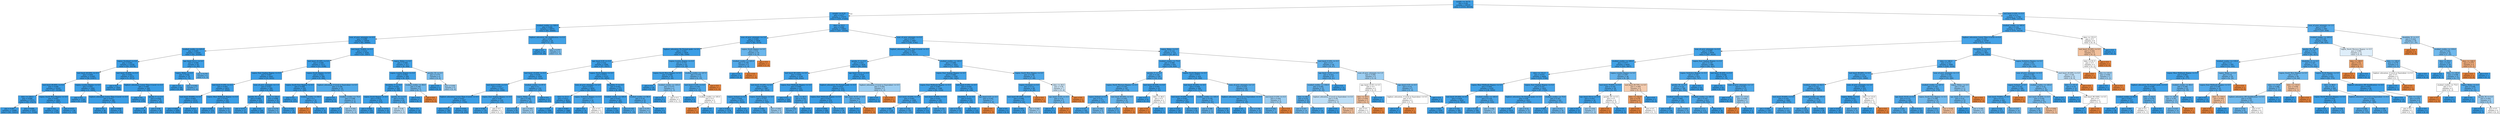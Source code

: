 digraph Tree {
node [shape=box, style="filled", color="black"] ;
0 [label="weight <= 18.75\ngini = 0.04\nsamples = 49335\nvalue = [1016, 48319]", fillcolor="#399de5fa"] ;
1 [label="weight <= 6.25\ngini = 0.017\nsamples = 37575\nvalue = [330, 37245]", fillcolor="#399de5fd"] ;
0 -> 1 [labeldistance=2.5, labelangle=45, headlabel="True"] ;
2 [label="studied_credits <= 320.0\ngini = 0.006\nsamples = 26972\nvalue = [83, 26889]", fillcolor="#399de5fe"] ;
1 -> 2 ;
3 [label="num_of_prev_attempts <= 0.5\ngini = 0.006\nsamples = 26948\nvalue = [82, 26866]", fillcolor="#399de5fe"] ;
2 -> 3 ;
4 [label="studied_credits <= 225.0\ngini = 0.005\nsamples = 23420\nvalue = [61, 23359]", fillcolor="#399de5fe"] ;
3 -> 4 ;
5 [label="region_Scotland <= 0.5\ngini = 0.005\nsamples = 23338\nvalue = [59, 23279]", fillcolor="#399de5fe"] ;
4 -> 5 ;
6 [label="imd_band_40-50% <= 0.5\ngini = 0.005\nsamples = 21065\nvalue = [58, 21007]", fillcolor="#399de5fe"] ;
5 -> 6 ;
7 [label="imd_band_80-90% <= 0.5\ngini = 0.006\nsamples = 19165\nvalue = [57, 19108]", fillcolor="#399de5fe"] ;
6 -> 7 ;
8 [label="date <= 238.5\ngini = 0.006\nsamples = 17273\nvalue = [56, 17217]", fillcolor="#399de5fe"] ;
7 -> 8 ;
9 [label="gini = 0.007\nsamples = 12066\nvalue = [45, 12021]", fillcolor="#399de5fe"] ;
8 -> 9 ;
10 [label="gini = 0.004\nsamples = 5207\nvalue = [11, 5196]", fillcolor="#399de5fe"] ;
8 -> 10 ;
11 [label="region_South West Region <= 0.5\ngini = 0.001\nsamples = 1892\nvalue = [1, 1891]", fillcolor="#399de5ff"] ;
7 -> 11 ;
12 [label="gini = 0.0\nsamples = 1756\nvalue = [0, 1756]", fillcolor="#399de5ff"] ;
11 -> 12 ;
13 [label="gini = 0.015\nsamples = 136\nvalue = [1, 135]", fillcolor="#399de5fd"] ;
11 -> 13 ;
14 [label="region_London Region <= 0.5\ngini = 0.001\nsamples = 1900\nvalue = [1, 1899]", fillcolor="#399de5ff"] ;
6 -> 14 ;
15 [label="gini = 0.0\nsamples = 1720\nvalue = [0, 1720]", fillcolor="#399de5ff"] ;
14 -> 15 ;
16 [label="highest_education_Lower Than A Level <= 0.5\ngini = 0.011\nsamples = 180\nvalue = [1, 179]", fillcolor="#399de5fe"] ;
14 -> 16 ;
17 [label="gini = 0.0\nsamples = 99\nvalue = [0, 99]", fillcolor="#399de5ff"] ;
16 -> 17 ;
18 [label="gini = 0.024\nsamples = 81\nvalue = [1, 80]", fillcolor="#399de5fc"] ;
16 -> 18 ;
19 [label="imd_band_30-40% <= 0.5\ngini = 0.001\nsamples = 2273\nvalue = [1, 2272]", fillcolor="#399de5ff"] ;
5 -> 19 ;
20 [label="gini = 0.0\nsamples = 1924\nvalue = [0, 1924]", fillcolor="#399de5ff"] ;
19 -> 20 ;
21 [label="highest_education_Lower Than A Level <= 0.5\ngini = 0.006\nsamples = 349\nvalue = [1, 348]", fillcolor="#399de5fe"] ;
19 -> 21 ;
22 [label="gini = 0.0\nsamples = 279\nvalue = [0, 279]", fillcolor="#399de5ff"] ;
21 -> 22 ;
23 [label="gender_F <= 0.5\ngini = 0.028\nsamples = 70\nvalue = [1, 69]", fillcolor="#399de5fb"] ;
21 -> 23 ;
24 [label="gini = 0.0\nsamples = 46\nvalue = [0, 46]", fillcolor="#399de5ff"] ;
23 -> 24 ;
25 [label="gini = 0.08\nsamples = 24\nvalue = [1, 23]", fillcolor="#399de5f4"] ;
23 -> 25 ;
26 [label="age_band_55<= <= 0.5\ngini = 0.048\nsamples = 82\nvalue = [2, 80]", fillcolor="#399de5f9"] ;
4 -> 26 ;
27 [label="region_Wales <= 0.5\ngini = 0.026\nsamples = 76\nvalue = [1, 75]", fillcolor="#399de5fc"] ;
26 -> 27 ;
28 [label="gini = 0.0\nsamples = 69\nvalue = [0, 69]", fillcolor="#399de5ff"] ;
27 -> 28 ;
29 [label="gini = 0.245\nsamples = 7\nvalue = [1, 6]", fillcolor="#399de5d4"] ;
27 -> 29 ;
30 [label="gini = 0.278\nsamples = 6\nvalue = [1, 5]", fillcolor="#399de5cc"] ;
26 -> 30 ;
31 [label="imd_band_70-80% <= 0.5\ngini = 0.012\nsamples = 3528\nvalue = [21, 3507]", fillcolor="#399de5fd"] ;
3 -> 31 ;
32 [label="imd_band_20-30% <= 0.5\ngini = 0.008\nsamples = 3211\nvalue = [13, 3198]", fillcolor="#399de5fe"] ;
31 -> 32 ;
33 [label="region_East Anglian Region <= 0.5\ngini = 0.007\nsamples = 2942\nvalue = [10, 2932]", fillcolor="#399de5fe"] ;
32 -> 33 ;
34 [label="imd_band_0-10% <= 0.5\ngini = 0.005\nsamples = 2653\nvalue = [7, 2646]", fillcolor="#399de5fe"] ;
33 -> 34 ;
35 [label="imd_band_50-60% <= 0.5\ngini = 0.003\nsamples = 2314\nvalue = [4, 2310]", fillcolor="#399de5ff"] ;
34 -> 35 ;
36 [label="gini = 0.002\nsamples = 2004\nvalue = [2, 2002]", fillcolor="#399de5ff"] ;
35 -> 36 ;
37 [label="gini = 0.013\nsamples = 310\nvalue = [2, 308]", fillcolor="#399de5fd"] ;
35 -> 37 ;
38 [label="region_West Midlands Region <= 0.5\ngini = 0.018\nsamples = 339\nvalue = [3, 336]", fillcolor="#399de5fd"] ;
34 -> 38 ;
39 [label="gini = 0.006\nsamples = 318\nvalue = [1, 317]", fillcolor="#399de5fe"] ;
38 -> 39 ;
40 [label="gini = 0.172\nsamples = 21\nvalue = [2, 19]", fillcolor="#399de5e4"] ;
38 -> 40 ;
41 [label="num_of_prev_attempts <= 1.5\ngini = 0.021\nsamples = 289\nvalue = [3, 286]", fillcolor="#399de5fc"] ;
33 -> 41 ;
42 [label="gender_M <= 0.5\ngini = 0.009\nsamples = 233\nvalue = [1, 232]", fillcolor="#399de5fe"] ;
41 -> 42 ;
43 [label="gini = 0.071\nsamples = 27\nvalue = [1, 26]", fillcolor="#399de5f5"] ;
42 -> 43 ;
44 [label="gini = 0.0\nsamples = 206\nvalue = [0, 206]", fillcolor="#399de5ff"] ;
42 -> 44 ;
45 [label="date <= 224.5\ngini = 0.069\nsamples = 56\nvalue = [2, 54]", fillcolor="#399de5f6"] ;
41 -> 45 ;
46 [label="gini = 0.278\nsamples = 6\nvalue = [1, 5]", fillcolor="#399de5cc"] ;
45 -> 46 ;
47 [label="gini = 0.039\nsamples = 50\nvalue = [1, 49]", fillcolor="#399de5fa"] ;
45 -> 47 ;
48 [label="region_South Region <= 0.5\ngini = 0.022\nsamples = 269\nvalue = [3, 266]", fillcolor="#399de5fc"] ;
32 -> 48 ;
49 [label="region_South East Region <= 0.5\ngini = 0.008\nsamples = 250\nvalue = [1, 249]", fillcolor="#399de5fe"] ;
48 -> 49 ;
50 [label="gini = 0.0\nsamples = 231\nvalue = [0, 231]", fillcolor="#399de5ff"] ;
49 -> 50 ;
51 [label="studied_credits <= 90.0\ngini = 0.1\nsamples = 19\nvalue = [1, 18]", fillcolor="#399de5f1"] ;
49 -> 51 ;
52 [label="gini = 0.0\nsamples = 1\nvalue = [1, 0]", fillcolor="#e58139ff"] ;
51 -> 52 ;
53 [label="gini = 0.0\nsamples = 18\nvalue = [0, 18]", fillcolor="#399de5ff"] ;
51 -> 53 ;
54 [label="highest_education_A Level or Equivalent <= 0.5\ngini = 0.188\nsamples = 19\nvalue = [2, 17]", fillcolor="#399de5e1"] ;
48 -> 54 ;
55 [label="gini = 0.0\nsamples = 8\nvalue = [0, 8]", fillcolor="#399de5ff"] ;
54 -> 55 ;
56 [label="studied_credits <= 75.0\ngini = 0.298\nsamples = 11\nvalue = [2, 9]", fillcolor="#399de5c6"] ;
54 -> 56 ;
57 [label="gini = 0.0\nsamples = 5\nvalue = [0, 5]", fillcolor="#399de5ff"] ;
56 -> 57 ;
58 [label="gini = 0.444\nsamples = 6\nvalue = [2, 4]", fillcolor="#399de57f"] ;
56 -> 58 ;
59 [label="region_Wales <= 0.5\ngini = 0.049\nsamples = 317\nvalue = [8, 309]", fillcolor="#399de5f8"] ;
31 -> 59 ;
60 [label="region_London Region <= 0.5\ngini = 0.038\nsamples = 309\nvalue = [6, 303]", fillcolor="#399de5fa"] ;
59 -> 60 ;
61 [label="disability_Y <= 0.5\ngini = 0.026\nsamples = 300\nvalue = [4, 296]", fillcolor="#399de5fc"] ;
60 -> 61 ;
62 [label="region_South Region <= 0.5\ngini = 0.014\nsamples = 276\nvalue = [2, 274]", fillcolor="#399de5fd"] ;
61 -> 62 ;
63 [label="gini = 0.008\nsamples = 250\nvalue = [1, 249]", fillcolor="#399de5fe"] ;
62 -> 63 ;
64 [label="gini = 0.074\nsamples = 26\nvalue = [1, 25]", fillcolor="#399de5f5"] ;
62 -> 64 ;
65 [label="gender_M <= 0.5\ngini = 0.153\nsamples = 24\nvalue = [2, 22]", fillcolor="#399de5e8"] ;
61 -> 65 ;
66 [label="gini = 0.48\nsamples = 5\nvalue = [2, 3]", fillcolor="#399de555"] ;
65 -> 66 ;
67 [label="gini = 0.0\nsamples = 19\nvalue = [0, 19]", fillcolor="#399de5ff"] ;
65 -> 67 ;
68 [label="studied_credits <= 90.0\ngini = 0.346\nsamples = 9\nvalue = [2, 7]", fillcolor="#399de5b6"] ;
60 -> 68 ;
69 [label="gini = 0.0\nsamples = 7\nvalue = [0, 7]", fillcolor="#399de5ff"] ;
68 -> 69 ;
70 [label="gini = 0.0\nsamples = 2\nvalue = [2, 0]", fillcolor="#e58139ff"] ;
68 -> 70 ;
71 [label="gender_M <= 0.5\ngini = 0.375\nsamples = 8\nvalue = [2, 6]", fillcolor="#399de5aa"] ;
59 -> 71 ;
72 [label="gini = 0.0\nsamples = 2\nvalue = [0, 2]", fillcolor="#399de5ff"] ;
71 -> 72 ;
73 [label="gini = 0.444\nsamples = 6\nvalue = [2, 4]", fillcolor="#399de57f"] ;
71 -> 73 ;
74 [label="highest_education_HE Qualification <= 0.5\ngini = 0.08\nsamples = 24\nvalue = [1, 23]", fillcolor="#399de5f4"] ;
2 -> 74 ;
75 [label="gini = 0.0\nsamples = 20\nvalue = [0, 20]", fillcolor="#399de5ff"] ;
74 -> 75 ;
76 [label="gini = 0.375\nsamples = 4\nvalue = [1, 3]", fillcolor="#399de5aa"] ;
74 -> 76 ;
77 [label="date <= 35.5\ngini = 0.046\nsamples = 10603\nvalue = [247, 10356]", fillcolor="#399de5f9"] ;
1 -> 77 ;
78 [label="num_of_prev_attempts <= 3.5\ngini = 0.022\nsamples = 5636\nvalue = [62, 5574]", fillcolor="#399de5fc"] ;
77 -> 78 ;
79 [label="highest_education_No Formal quals <= 0.5\ngini = 0.021\nsamples = 5626\nvalue = [60, 5566]", fillcolor="#399de5fc"] ;
78 -> 79 ;
80 [label="age_band_0-35 <= 0.5\ngini = 0.02\nsamples = 5584\nvalue = [57, 5527]", fillcolor="#399de5fc"] ;
79 -> 80 ;
81 [label="imd_band_10-20% <= 0.5\ngini = 0.034\nsamples = 1459\nvalue = [25, 1434]", fillcolor="#399de5fb"] ;
80 -> 81 ;
82 [label="imd_band_0-10% <= 0.5\ngini = 0.027\nsamples = 1327\nvalue = [18, 1309]", fillcolor="#399de5fb"] ;
81 -> 82 ;
83 [label="highest_education_Lower Than A Level <= 0.5\ngini = 0.021\nsamples = 1207\nvalue = [13, 1194]", fillcolor="#399de5fc"] ;
82 -> 83 ;
84 [label="gini = 0.013\nsamples = 760\nvalue = [5, 755]", fillcolor="#399de5fd"] ;
83 -> 84 ;
85 [label="gini = 0.035\nsamples = 447\nvalue = [8, 439]", fillcolor="#399de5fa"] ;
83 -> 85 ;
86 [label="region_East Anglian Region <= 0.5\ngini = 0.08\nsamples = 120\nvalue = [5, 115]", fillcolor="#399de5f4"] ;
82 -> 86 ;
87 [label="gini = 0.065\nsamples = 118\nvalue = [4, 114]", fillcolor="#399de5f6"] ;
86 -> 87 ;
88 [label="gini = 0.5\nsamples = 2\nvalue = [1, 1]", fillcolor="#e5813900"] ;
86 -> 88 ;
89 [label="studied_credits <= 67.5\ngini = 0.1\nsamples = 132\nvalue = [7, 125]", fillcolor="#399de5f1"] ;
81 -> 89 ;
90 [label="region_Wales <= 0.5\ngini = 0.169\nsamples = 75\nvalue = [7, 68]", fillcolor="#399de5e5"] ;
89 -> 90 ;
91 [label="gini = 0.134\nsamples = 69\nvalue = [5, 64]", fillcolor="#399de5eb"] ;
90 -> 91 ;
92 [label="gini = 0.444\nsamples = 6\nvalue = [2, 4]", fillcolor="#399de57f"] ;
90 -> 92 ;
93 [label="gini = 0.0\nsamples = 57\nvalue = [0, 57]", fillcolor="#399de5ff"] ;
89 -> 93 ;
94 [label="region_North Region <= 0.5\ngini = 0.015\nsamples = 4125\nvalue = [32, 4093]", fillcolor="#399de5fd"] ;
80 -> 94 ;
95 [label="num_of_prev_attempts <= 2.5\ngini = 0.013\nsamples = 3850\nvalue = [26, 3824]", fillcolor="#399de5fd"] ;
94 -> 95 ;
96 [label="date <= 21.5\ngini = 0.013\nsamples = 3834\nvalue = [25, 3809]", fillcolor="#399de5fd"] ;
95 -> 96 ;
97 [label="gini = 0.018\nsamples = 1948\nvalue = [18, 1930]", fillcolor="#399de5fd"] ;
96 -> 97 ;
98 [label="gini = 0.007\nsamples = 1886\nvalue = [7, 1879]", fillcolor="#399de5fe"] ;
96 -> 98 ;
99 [label="region_Yorkshire Region <= 0.5\ngini = 0.117\nsamples = 16\nvalue = [1, 15]", fillcolor="#399de5ee"] ;
95 -> 99 ;
100 [label="gini = 0.0\nsamples = 14\nvalue = [0, 14]", fillcolor="#399de5ff"] ;
99 -> 100 ;
101 [label="gini = 0.5\nsamples = 2\nvalue = [1, 1]", fillcolor="#e5813900"] ;
99 -> 101 ;
102 [label="disability_Y <= 0.5\ngini = 0.043\nsamples = 275\nvalue = [6, 269]", fillcolor="#399de5f9"] ;
94 -> 102 ;
103 [label="studied_credits <= 165.0\ngini = 0.037\nsamples = 265\nvalue = [5, 260]", fillcolor="#399de5fa"] ;
102 -> 103 ;
104 [label="gini = 0.031\nsamples = 254\nvalue = [4, 250]", fillcolor="#399de5fb"] ;
103 -> 104 ;
105 [label="gini = 0.165\nsamples = 11\nvalue = [1, 10]", fillcolor="#399de5e6"] ;
103 -> 105 ;
106 [label="studied_credits <= 90.0\ngini = 0.18\nsamples = 10\nvalue = [1, 9]", fillcolor="#399de5e3"] ;
102 -> 106 ;
107 [label="gini = 0.375\nsamples = 4\nvalue = [1, 3]", fillcolor="#399de5aa"] ;
106 -> 107 ;
108 [label="gini = 0.0\nsamples = 6\nvalue = [0, 6]", fillcolor="#399de5ff"] ;
106 -> 108 ;
109 [label="region_London Region <= 0.5\ngini = 0.133\nsamples = 42\nvalue = [3, 39]", fillcolor="#399de5eb"] ;
79 -> 109 ;
110 [label="region_South West Region <= 0.5\ngini = 0.064\nsamples = 30\nvalue = [1, 29]", fillcolor="#399de5f6"] ;
109 -> 110 ;
111 [label="gini = 0.0\nsamples = 26\nvalue = [0, 26]", fillcolor="#399de5ff"] ;
110 -> 111 ;
112 [label="studied_credits <= 105.0\ngini = 0.375\nsamples = 4\nvalue = [1, 3]", fillcolor="#399de5aa"] ;
110 -> 112 ;
113 [label="gini = 0.0\nsamples = 2\nvalue = [0, 2]", fillcolor="#399de5ff"] ;
112 -> 113 ;
114 [label="gini = 0.5\nsamples = 2\nvalue = [1, 1]", fillcolor="#e5813900"] ;
112 -> 114 ;
115 [label="studied_credits <= 127.5\ngini = 0.278\nsamples = 12\nvalue = [2, 10]", fillcolor="#399de5cc"] ;
109 -> 115 ;
116 [label="imd_band_0-10% <= 0.5\ngini = 0.165\nsamples = 11\nvalue = [1, 10]", fillcolor="#399de5e6"] ;
115 -> 116 ;
117 [label="gini = 0.0\nsamples = 9\nvalue = [0, 9]", fillcolor="#399de5ff"] ;
116 -> 117 ;
118 [label="studied_credits <= 105.0\ngini = 0.5\nsamples = 2\nvalue = [1, 1]", fillcolor="#e5813900"] ;
116 -> 118 ;
119 [label="gini = 0.0\nsamples = 1\nvalue = [1, 0]", fillcolor="#e58139ff"] ;
118 -> 119 ;
120 [label="gini = 0.0\nsamples = 1\nvalue = [0, 1]", fillcolor="#399de5ff"] ;
118 -> 120 ;
121 [label="gini = 0.0\nsamples = 1\nvalue = [1, 0]", fillcolor="#e58139ff"] ;
115 -> 121 ;
122 [label="region_South Region <= 0.5\ngini = 0.32\nsamples = 10\nvalue = [2, 8]", fillcolor="#399de5bf"] ;
78 -> 122 ;
123 [label="studied_credits <= 225.0\ngini = 0.198\nsamples = 9\nvalue = [1, 8]", fillcolor="#399de5df"] ;
122 -> 123 ;
124 [label="gini = 0.0\nsamples = 8\nvalue = [0, 8]", fillcolor="#399de5ff"] ;
123 -> 124 ;
125 [label="gini = 0.0\nsamples = 1\nvalue = [1, 0]", fillcolor="#e58139ff"] ;
123 -> 125 ;
126 [label="gini = 0.0\nsamples = 1\nvalue = [1, 0]", fillcolor="#e58139ff"] ;
122 -> 126 ;
127 [label="num_of_prev_attempts <= 0.5\ngini = 0.072\nsamples = 4967\nvalue = [185, 4782]", fillcolor="#399de5f5"] ;
77 -> 127 ;
128 [label="highest_education_Lower Than A Level <= 0.5\ngini = 0.064\nsamples = 4257\nvalue = [142, 4115]", fillcolor="#399de5f6"] ;
127 -> 128 ;
129 [label="gender_F <= 0.5\ngini = 0.051\nsamples = 2634\nvalue = [69, 2565]", fillcolor="#399de5f8"] ;
128 -> 129 ;
130 [label="imd_band_90-100% <= 0.5\ngini = 0.059\nsamples = 2108\nvalue = [64, 2044]", fillcolor="#399de5f7"] ;
129 -> 130 ;
131 [label="imd_band_10-20% <= 0.5\ngini = 0.065\nsamples = 1887\nvalue = [63, 1824]", fillcolor="#399de5f6"] ;
130 -> 131 ;
132 [label="region_Ireland <= 0.5\ngini = 0.059\nsamples = 1675\nvalue = [51, 1624]", fillcolor="#399de5f7"] ;
131 -> 132 ;
133 [label="gini = 0.063\nsamples = 1578\nvalue = [51, 1527]", fillcolor="#399de5f6"] ;
132 -> 133 ;
134 [label="gini = 0.0\nsamples = 97\nvalue = [0, 97]", fillcolor="#399de5ff"] ;
132 -> 134 ;
135 [label="region_South Region <= 0.5\ngini = 0.107\nsamples = 212\nvalue = [12, 200]", fillcolor="#399de5f0"] ;
131 -> 135 ;
136 [label="gini = 0.092\nsamples = 206\nvalue = [10, 196]", fillcolor="#399de5f2"] ;
135 -> 136 ;
137 [label="gini = 0.444\nsamples = 6\nvalue = [2, 4]", fillcolor="#399de57f"] ;
135 -> 137 ;
138 [label="region_East Midlands Region <= 0.5\ngini = 0.009\nsamples = 221\nvalue = [1, 220]", fillcolor="#399de5fe"] ;
130 -> 138 ;
139 [label="gini = 0.0\nsamples = 206\nvalue = [0, 206]", fillcolor="#399de5ff"] ;
138 -> 139 ;
140 [label="date <= 49.5\ngini = 0.124\nsamples = 15\nvalue = [1, 14]", fillcolor="#399de5ed"] ;
138 -> 140 ;
141 [label="gini = 0.245\nsamples = 7\nvalue = [1, 6]", fillcolor="#399de5d4"] ;
140 -> 141 ;
142 [label="gini = 0.0\nsamples = 8\nvalue = [0, 8]", fillcolor="#399de5ff"] ;
140 -> 142 ;
143 [label="age_band_55<= <= 0.5\ngini = 0.019\nsamples = 526\nvalue = [5, 521]", fillcolor="#399de5fd"] ;
129 -> 143 ;
144 [label="highest_education_No Formal quals <= 0.5\ngini = 0.015\nsamples = 523\nvalue = [4, 519]", fillcolor="#399de5fd"] ;
143 -> 144 ;
145 [label="region_East Midlands Region <= 0.5\ngini = 0.012\nsamples = 516\nvalue = [3, 513]", fillcolor="#399de5fe"] ;
144 -> 145 ;
146 [label="gini = 0.004\nsamples = 480\nvalue = [1, 479]", fillcolor="#399de5fe"] ;
145 -> 146 ;
147 [label="gini = 0.105\nsamples = 36\nvalue = [2, 34]", fillcolor="#399de5f0"] ;
145 -> 147 ;
148 [label="age_band_35-55 <= 0.5\ngini = 0.245\nsamples = 7\nvalue = [1, 6]", fillcolor="#399de5d4"] ;
144 -> 148 ;
149 [label="gini = 0.0\nsamples = 6\nvalue = [0, 6]", fillcolor="#399de5ff"] ;
148 -> 149 ;
150 [label="gini = 0.0\nsamples = 1\nvalue = [1, 0]", fillcolor="#e58139ff"] ;
148 -> 150 ;
151 [label="highest_education_A Level or Equivalent <= 0.5\ngini = 0.444\nsamples = 3\nvalue = [1, 2]", fillcolor="#399de57f"] ;
143 -> 151 ;
152 [label="gini = 0.0\nsamples = 2\nvalue = [0, 2]", fillcolor="#399de5ff"] ;
151 -> 152 ;
153 [label="gini = 0.0\nsamples = 1\nvalue = [1, 0]", fillcolor="#e58139ff"] ;
151 -> 153 ;
154 [label="studied_credits <= 145.0\ngini = 0.086\nsamples = 1623\nvalue = [73, 1550]", fillcolor="#399de5f3"] ;
128 -> 154 ;
155 [label="region_East Anglian Region <= 0.5\ngini = 0.082\nsamples = 1548\nvalue = [66, 1482]", fillcolor="#399de5f4"] ;
154 -> 155 ;
156 [label="region_East Midlands Region <= 0.5\ngini = 0.087\nsamples = 1398\nvalue = [64, 1334]", fillcolor="#399de5f3"] ;
155 -> 156 ;
157 [label="imd_band_10-20% <= 0.5\ngini = 0.093\nsamples = 1269\nvalue = [62, 1207]", fillcolor="#399de5f2"] ;
156 -> 157 ;
158 [label="gini = 0.086\nsamples = 1126\nvalue = [51, 1075]", fillcolor="#399de5f3"] ;
157 -> 158 ;
159 [label="gini = 0.142\nsamples = 143\nvalue = [11, 132]", fillcolor="#399de5ea"] ;
157 -> 159 ;
160 [label="imd_band_50-60% <= 0.5\ngini = 0.031\nsamples = 129\nvalue = [2, 127]", fillcolor="#399de5fb"] ;
156 -> 160 ;
161 [label="gini = 0.017\nsamples = 114\nvalue = [1, 113]", fillcolor="#399de5fd"] ;
160 -> 161 ;
162 [label="gini = 0.124\nsamples = 15\nvalue = [1, 14]", fillcolor="#399de5ed"] ;
160 -> 162 ;
163 [label="imd_band_0-10% <= 0.5\ngini = 0.026\nsamples = 150\nvalue = [2, 148]", fillcolor="#399de5fc"] ;
155 -> 163 ;
164 [label="disability_N <= 0.5\ngini = 0.014\nsamples = 143\nvalue = [1, 142]", fillcolor="#399de5fd"] ;
163 -> 164 ;
165 [label="gini = 0.105\nsamples = 18\nvalue = [1, 17]", fillcolor="#399de5f0"] ;
164 -> 165 ;
166 [label="gini = 0.0\nsamples = 125\nvalue = [0, 125]", fillcolor="#399de5ff"] ;
164 -> 166 ;
167 [label="age_band_0-35 <= 0.5\ngini = 0.245\nsamples = 7\nvalue = [1, 6]", fillcolor="#399de5d4"] ;
163 -> 167 ;
168 [label="gini = 0.0\nsamples = 1\nvalue = [1, 0]", fillcolor="#e58139ff"] ;
167 -> 168 ;
169 [label="gini = 0.0\nsamples = 6\nvalue = [0, 6]", fillcolor="#399de5ff"] ;
167 -> 169 ;
170 [label="region_South West Region <= 0.5\ngini = 0.169\nsamples = 75\nvalue = [7, 68]", fillcolor="#399de5e5"] ;
154 -> 170 ;
171 [label="region_Scotland <= 0.5\ngini = 0.111\nsamples = 68\nvalue = [4, 64]", fillcolor="#399de5ef"] ;
170 -> 171 ;
172 [label="imd_band_90-100% <= 0.5\ngini = 0.086\nsamples = 67\nvalue = [3, 64]", fillcolor="#399de5f3"] ;
171 -> 172 ;
173 [label="gini = 0.061\nsamples = 64\nvalue = [2, 62]", fillcolor="#399de5f7"] ;
172 -> 173 ;
174 [label="gini = 0.444\nsamples = 3\nvalue = [1, 2]", fillcolor="#399de57f"] ;
172 -> 174 ;
175 [label="gini = 0.0\nsamples = 1\nvalue = [1, 0]", fillcolor="#e58139ff"] ;
171 -> 175 ;
176 [label="date <= 49.5\ngini = 0.49\nsamples = 7\nvalue = [3, 4]", fillcolor="#399de540"] ;
170 -> 176 ;
177 [label="age_band_35-55 <= 0.5\ngini = 0.32\nsamples = 5\nvalue = [1, 4]", fillcolor="#399de5bf"] ;
176 -> 177 ;
178 [label="gini = 0.0\nsamples = 4\nvalue = [0, 4]", fillcolor="#399de5ff"] ;
177 -> 178 ;
179 [label="gini = 0.0\nsamples = 1\nvalue = [1, 0]", fillcolor="#e58139ff"] ;
177 -> 179 ;
180 [label="gini = 0.0\nsamples = 2\nvalue = [2, 0]", fillcolor="#e58139ff"] ;
176 -> 180 ;
181 [label="region_Wales <= 0.5\ngini = 0.114\nsamples = 710\nvalue = [43, 667]", fillcolor="#399de5ef"] ;
127 -> 181 ;
182 [label="studied_credits <= 75.0\ngini = 0.099\nsamples = 654\nvalue = [34, 620]", fillcolor="#399de5f1"] ;
181 -> 182 ;
183 [label="gender_F <= 0.5\ngini = 0.144\nsamples = 230\nvalue = [18, 212]", fillcolor="#399de5e9"] ;
182 -> 183 ;
184 [label="region_North Western Region <= 0.5\ngini = 0.165\nsamples = 187\nvalue = [17, 170]", fillcolor="#399de5e6"] ;
183 -> 184 ;
185 [label="region_Ireland <= 0.5\ngini = 0.15\nsamples = 171\nvalue = [14, 157]", fillcolor="#399de5e8"] ;
184 -> 185 ;
186 [label="gini = 0.137\nsamples = 162\nvalue = [12, 150]", fillcolor="#399de5eb"] ;
185 -> 186 ;
187 [label="gini = 0.346\nsamples = 9\nvalue = [2, 7]", fillcolor="#399de5b6"] ;
185 -> 187 ;
188 [label="imd_band_40-50% <= 0.5\ngini = 0.305\nsamples = 16\nvalue = [3, 13]", fillcolor="#399de5c4"] ;
184 -> 188 ;
189 [label="gini = 0.231\nsamples = 15\nvalue = [2, 13]", fillcolor="#399de5d8"] ;
188 -> 189 ;
190 [label="gini = 0.0\nsamples = 1\nvalue = [1, 0]", fillcolor="#e58139ff"] ;
188 -> 190 ;
191 [label="imd_band_40-50% <= 0.5\ngini = 0.045\nsamples = 43\nvalue = [1, 42]", fillcolor="#399de5f9"] ;
183 -> 191 ;
192 [label="gini = 0.0\nsamples = 41\nvalue = [0, 41]", fillcolor="#399de5ff"] ;
191 -> 192 ;
193 [label="date <= 49.5\ngini = 0.5\nsamples = 2\nvalue = [1, 1]", fillcolor="#e5813900"] ;
191 -> 193 ;
194 [label="gini = 0.0\nsamples = 1\nvalue = [1, 0]", fillcolor="#e58139ff"] ;
193 -> 194 ;
195 [label="gini = 0.0\nsamples = 1\nvalue = [0, 1]", fillcolor="#399de5ff"] ;
193 -> 195 ;
196 [label="region_North Region <= 0.5\ngini = 0.073\nsamples = 424\nvalue = [16, 408]", fillcolor="#399de5f5"] ;
182 -> 196 ;
197 [label="imd_band_30-40% <= 0.5\ngini = 0.056\nsamples = 384\nvalue = [11, 373]", fillcolor="#399de5f7"] ;
196 -> 197 ;
198 [label="imd_band_10-20% <= 0.5\ngini = 0.041\nsamples = 337\nvalue = [7, 330]", fillcolor="#399de5fa"] ;
197 -> 198 ;
199 [label="gini = 0.027\nsamples = 297\nvalue = [4, 293]", fillcolor="#399de5fc"] ;
198 -> 199 ;
200 [label="gini = 0.139\nsamples = 40\nvalue = [3, 37]", fillcolor="#399de5ea"] ;
198 -> 200 ;
201 [label="studied_credits <= 105.0\ngini = 0.156\nsamples = 47\nvalue = [4, 43]", fillcolor="#399de5e7"] ;
197 -> 201 ;
202 [label="gini = 0.298\nsamples = 11\nvalue = [2, 9]", fillcolor="#399de5c6"] ;
201 -> 202 ;
203 [label="gini = 0.105\nsamples = 36\nvalue = [2, 34]", fillcolor="#399de5f0"] ;
201 -> 203 ;
204 [label="num_of_prev_attempts <= 1.5\ngini = 0.219\nsamples = 40\nvalue = [5, 35]", fillcolor="#399de5db"] ;
196 -> 204 ;
205 [label="highest_education_A Level or Equivalent <= 0.5\ngini = 0.121\nsamples = 31\nvalue = [2, 29]", fillcolor="#399de5ed"] ;
204 -> 205 ;
206 [label="gini = 0.0\nsamples = 13\nvalue = [0, 13]", fillcolor="#399de5ff"] ;
205 -> 206 ;
207 [label="gini = 0.198\nsamples = 18\nvalue = [2, 16]", fillcolor="#399de5df"] ;
205 -> 207 ;
208 [label="imd_band_0-10% <= 0.5\ngini = 0.444\nsamples = 9\nvalue = [3, 6]", fillcolor="#399de57f"] ;
204 -> 208 ;
209 [label="gini = 0.245\nsamples = 7\nvalue = [1, 6]", fillcolor="#399de5d4"] ;
208 -> 209 ;
210 [label="gini = 0.0\nsamples = 2\nvalue = [2, 0]", fillcolor="#e58139ff"] ;
208 -> 210 ;
211 [label="imd_band_0-10% <= 0.5\ngini = 0.27\nsamples = 56\nvalue = [9, 47]", fillcolor="#399de5ce"] ;
181 -> 211 ;
212 [label="age_band_35-55 <= 0.5\ngini = 0.223\nsamples = 47\nvalue = [6, 41]", fillcolor="#399de5da"] ;
211 -> 212 ;
213 [label="studied_credits <= 150.0\ngini = 0.284\nsamples = 35\nvalue = [6, 29]", fillcolor="#399de5ca"] ;
212 -> 213 ;
214 [label="date <= 49.5\ngini = 0.231\nsamples = 30\nvalue = [4, 26]", fillcolor="#399de5d8"] ;
213 -> 214 ;
215 [label="gini = 0.337\nsamples = 14\nvalue = [3, 11]", fillcolor="#399de5b9"] ;
214 -> 215 ;
216 [label="gini = 0.117\nsamples = 16\nvalue = [1, 15]", fillcolor="#399de5ee"] ;
214 -> 216 ;
217 [label="highest_education_A Level or Equivalent <= 0.5\ngini = 0.48\nsamples = 5\nvalue = [2, 3]", fillcolor="#399de555"] ;
213 -> 217 ;
218 [label="gini = 0.0\nsamples = 2\nvalue = [0, 2]", fillcolor="#399de5ff"] ;
217 -> 218 ;
219 [label="gini = 0.444\nsamples = 3\nvalue = [2, 1]", fillcolor="#e581397f"] ;
217 -> 219 ;
220 [label="gini = 0.0\nsamples = 12\nvalue = [0, 12]", fillcolor="#399de5ff"] ;
212 -> 220 ;
221 [label="num_of_prev_attempts <= 1.5\ngini = 0.444\nsamples = 9\nvalue = [3, 6]", fillcolor="#399de57f"] ;
211 -> 221 ;
222 [label="age_band_35-55 <= 0.5\ngini = 0.5\nsamples = 4\nvalue = [2, 2]", fillcolor="#e5813900"] ;
221 -> 222 ;
223 [label="date <= 49.5\ngini = 0.444\nsamples = 3\nvalue = [2, 1]", fillcolor="#e581397f"] ;
222 -> 223 ;
224 [label="gini = 0.5\nsamples = 2\nvalue = [1, 1]", fillcolor="#e5813900"] ;
223 -> 224 ;
225 [label="gini = 0.0\nsamples = 1\nvalue = [1, 0]", fillcolor="#e58139ff"] ;
223 -> 225 ;
226 [label="gini = 0.0\nsamples = 1\nvalue = [0, 1]", fillcolor="#399de5ff"] ;
222 -> 226 ;
227 [label="age_band_0-35 <= 0.5\ngini = 0.32\nsamples = 5\nvalue = [1, 4]", fillcolor="#399de5bf"] ;
221 -> 227 ;
228 [label="highest_education_A Level or Equivalent <= 0.5\ngini = 0.5\nsamples = 2\nvalue = [1, 1]", fillcolor="#e5813900"] ;
227 -> 228 ;
229 [label="gini = 0.0\nsamples = 1\nvalue = [0, 1]", fillcolor="#399de5ff"] ;
228 -> 229 ;
230 [label="gini = 0.0\nsamples = 1\nvalue = [1, 0]", fillcolor="#e58139ff"] ;
228 -> 230 ;
231 [label="gini = 0.0\nsamples = 3\nvalue = [0, 3]", fillcolor="#399de5ff"] ;
227 -> 231 ;
232 [label="imd_band_0-10% <= 0.5\ngini = 0.11\nsamples = 11760\nvalue = [686, 11074]", fillcolor="#399de5ef"] ;
0 -> 232 [labeldistance=2.5, labelangle=-45, headlabel="False"] ;
233 [label="studied_credits <= 345.0\ngini = 0.102\nsamples = 10795\nvalue = [579, 10216]", fillcolor="#399de5f1"] ;
232 -> 233 ;
234 [label="highest_education_Lower Than A Level <= 0.5\ngini = 0.101\nsamples = 10787\nvalue = [575, 10212]", fillcolor="#399de5f1"] ;
233 -> 234 ;
235 [label="num_of_prev_attempts <= 0.5\ngini = 0.085\nsamples = 6936\nvalue = [307, 6629]", fillcolor="#399de5f3"] ;
234 -> 235 ;
236 [label="studied_credits <= 200.0\ngini = 0.077\nsamples = 6050\nvalue = [243, 5807]", fillcolor="#399de5f4"] ;
235 -> 236 ;
237 [label="date <= 151.0\ngini = 0.075\nsamples = 6004\nvalue = [235, 5769]", fillcolor="#399de5f5"] ;
236 -> 237 ;
238 [label="region_West Midlands Region <= 0.5\ngini = 0.064\nsamples = 4182\nvalue = [138, 4044]", fillcolor="#399de5f6"] ;
237 -> 238 ;
239 [label="imd_band_20-30% <= 0.5\ngini = 0.059\nsamples = 3929\nvalue = [119, 3810]", fillcolor="#399de5f7"] ;
238 -> 239 ;
240 [label="gini = 0.054\nsamples = 3540\nvalue = [98, 3442]", fillcolor="#399de5f8"] ;
239 -> 240 ;
241 [label="gini = 0.102\nsamples = 389\nvalue = [21, 368]", fillcolor="#399de5f0"] ;
239 -> 241 ;
242 [label="studied_credits <= 165.0\ngini = 0.139\nsamples = 253\nvalue = [19, 234]", fillcolor="#399de5ea"] ;
238 -> 242 ;
243 [label="gini = 0.129\nsamples = 246\nvalue = [17, 229]", fillcolor="#399de5ec"] ;
242 -> 243 ;
244 [label="gini = 0.408\nsamples = 7\nvalue = [2, 5]", fillcolor="#399de599"] ;
242 -> 244 ;
245 [label="region_East Anglian Region <= 0.5\ngini = 0.101\nsamples = 1822\nvalue = [97, 1725]", fillcolor="#399de5f1"] ;
237 -> 245 ;
246 [label="highest_education_No Formal quals <= 0.5\ngini = 0.09\nsamples = 1631\nvalue = [77, 1554]", fillcolor="#399de5f2"] ;
245 -> 246 ;
247 [label="gini = 0.087\nsamples = 1616\nvalue = [74, 1542]", fillcolor="#399de5f3"] ;
246 -> 247 ;
248 [label="gini = 0.32\nsamples = 15\nvalue = [3, 12]", fillcolor="#399de5bf"] ;
246 -> 248 ;
249 [label="studied_credits <= 75.0\ngini = 0.187\nsamples = 191\nvalue = [20, 171]", fillcolor="#399de5e1"] ;
245 -> 249 ;
250 [label="gini = 0.083\nsamples = 115\nvalue = [5, 110]", fillcolor="#399de5f3"] ;
249 -> 250 ;
251 [label="gini = 0.317\nsamples = 76\nvalue = [15, 61]", fillcolor="#399de5c0"] ;
249 -> 251 ;
252 [label="region_London Region <= 0.5\ngini = 0.287\nsamples = 46\nvalue = [8, 38]", fillcolor="#399de5c9"] ;
236 -> 252 ;
253 [label="imd_band_70-80% <= 0.5\ngini = 0.145\nsamples = 38\nvalue = [3, 35]", fillcolor="#399de5e9"] ;
252 -> 253 ;
254 [label="age_band_55<= <= 0.5\ngini = 0.057\nsamples = 34\nvalue = [1, 33]", fillcolor="#399de5f7"] ;
253 -> 254 ;
255 [label="gini = 0.0\nsamples = 31\nvalue = [0, 31]", fillcolor="#399de5ff"] ;
254 -> 255 ;
256 [label="gini = 0.444\nsamples = 3\nvalue = [1, 2]", fillcolor="#399de57f"] ;
254 -> 256 ;
257 [label="gender_M <= 0.5\ngini = 0.5\nsamples = 4\nvalue = [2, 2]", fillcolor="#e5813900"] ;
253 -> 257 ;
258 [label="gini = 0.0\nsamples = 2\nvalue = [2, 0]", fillcolor="#e58139ff"] ;
257 -> 258 ;
259 [label="gini = 0.0\nsamples = 2\nvalue = [0, 2]", fillcolor="#399de5ff"] ;
257 -> 259 ;
260 [label="imd_band_60-70% <= 0.5\ngini = 0.469\nsamples = 8\nvalue = [5, 3]", fillcolor="#e5813966"] ;
252 -> 260 ;
261 [label="date <= 152.0\ngini = 0.278\nsamples = 6\nvalue = [5, 1]", fillcolor="#e58139cc"] ;
260 -> 261 ;
262 [label="gini = 0.0\nsamples = 4\nvalue = [4, 0]", fillcolor="#e58139ff"] ;
261 -> 262 ;
263 [label="gini = 0.5\nsamples = 2\nvalue = [1, 1]", fillcolor="#e5813900"] ;
261 -> 263 ;
264 [label="gini = 0.0\nsamples = 2\nvalue = [0, 2]", fillcolor="#399de5ff"] ;
260 -> 264 ;
265 [label="region_East Anglian Region <= 0.5\ngini = 0.134\nsamples = 886\nvalue = [64, 822]", fillcolor="#399de5eb"] ;
235 -> 265 ;
266 [label="region_Yorkshire Region <= 0.5\ngini = 0.143\nsamples = 810\nvalue = [63, 747]", fillcolor="#399de5e9"] ;
265 -> 266 ;
267 [label="gender_M <= 0.5\ngini = 0.151\nsamples = 768\nvalue = [63, 705]", fillcolor="#399de5e8"] ;
266 -> 267 ;
268 [label="studied_credits <= 170.0\ngini = 0.085\nsamples = 158\nvalue = [7, 151]", fillcolor="#399de5f3"] ;
267 -> 268 ;
269 [label="gini = 0.067\nsamples = 144\nvalue = [5, 139]", fillcolor="#399de5f6"] ;
268 -> 269 ;
270 [label="gini = 0.245\nsamples = 14\nvalue = [2, 12]", fillcolor="#399de5d4"] ;
268 -> 270 ;
271 [label="studied_credits <= 185.0\ngini = 0.167\nsamples = 610\nvalue = [56, 554]", fillcolor="#399de5e5"] ;
267 -> 271 ;
272 [label="gini = 0.177\nsamples = 572\nvalue = [56, 516]", fillcolor="#399de5e3"] ;
271 -> 272 ;
273 [label="gini = 0.0\nsamples = 38\nvalue = [0, 38]", fillcolor="#399de5ff"] ;
271 -> 273 ;
274 [label="gini = 0.0\nsamples = 42\nvalue = [0, 42]", fillcolor="#399de5ff"] ;
266 -> 274 ;
275 [label="imd_band_30-40% <= 0.5\ngini = 0.026\nsamples = 76\nvalue = [1, 75]", fillcolor="#399de5fc"] ;
265 -> 275 ;
276 [label="gini = 0.0\nsamples = 63\nvalue = [0, 63]", fillcolor="#399de5ff"] ;
275 -> 276 ;
277 [label="num_of_prev_attempts <= 1.5\ngini = 0.142\nsamples = 13\nvalue = [1, 12]", fillcolor="#399de5ea"] ;
275 -> 277 ;
278 [label="gini = 0.0\nsamples = 10\nvalue = [0, 10]", fillcolor="#399de5ff"] ;
277 -> 278 ;
279 [label="date <= 115.0\ngini = 0.444\nsamples = 3\nvalue = [1, 2]", fillcolor="#399de57f"] ;
277 -> 279 ;
280 [label="gini = 0.0\nsamples = 1\nvalue = [1, 0]", fillcolor="#e58139ff"] ;
279 -> 280 ;
281 [label="gini = 0.0\nsamples = 2\nvalue = [0, 2]", fillcolor="#399de5ff"] ;
279 -> 281 ;
282 [label="disability_Y <= 0.5\ngini = 0.129\nsamples = 3851\nvalue = [268, 3583]", fillcolor="#399de5ec"] ;
234 -> 282 ;
283 [label="date <= 186.0\ngini = 0.121\nsamples = 3480\nvalue = [226, 3254]", fillcolor="#399de5ed"] ;
282 -> 283 ;
284 [label="imd_band_80-90% <= 0.5\ngini = 0.114\nsamples = 3159\nvalue = [191, 2968]", fillcolor="#399de5ef"] ;
283 -> 284 ;
285 [label="studied_credits <= 82.5\ngini = 0.122\nsamples = 2836\nvalue = [185, 2651]", fillcolor="#399de5ed"] ;
284 -> 285 ;
286 [label="imd_band_50-60% <= 0.5\ngini = 0.103\nsamples = 1660\nvalue = [90, 1570]", fillcolor="#399de5f0"] ;
285 -> 286 ;
287 [label="gini = 0.095\nsamples = 1507\nvalue = [75, 1432]", fillcolor="#399de5f2"] ;
286 -> 287 ;
288 [label="gini = 0.177\nsamples = 153\nvalue = [15, 138]", fillcolor="#399de5e3"] ;
286 -> 288 ;
289 [label="studied_credits <= 165.0\ngini = 0.149\nsamples = 1176\nvalue = [95, 1081]", fillcolor="#399de5e9"] ;
285 -> 289 ;
290 [label="gini = 0.156\nsamples = 1078\nvalue = [92, 986]", fillcolor="#399de5e7"] ;
289 -> 290 ;
291 [label="gini = 0.059\nsamples = 98\nvalue = [3, 95]", fillcolor="#399de5f7"] ;
289 -> 291 ;
292 [label="num_of_prev_attempts <= 3.0\ngini = 0.036\nsamples = 323\nvalue = [6, 317]", fillcolor="#399de5fa"] ;
284 -> 292 ;
293 [label="region_Wales <= 0.5\ngini = 0.031\nsamples = 321\nvalue = [5, 316]", fillcolor="#399de5fb"] ;
292 -> 293 ;
294 [label="gini = 0.019\nsamples = 307\nvalue = [3, 304]", fillcolor="#399de5fc"] ;
293 -> 294 ;
295 [label="gini = 0.245\nsamples = 14\nvalue = [2, 12]", fillcolor="#399de5d4"] ;
293 -> 295 ;
296 [label="date <= 115.0\ngini = 0.5\nsamples = 2\nvalue = [1, 1]", fillcolor="#e5813900"] ;
292 -> 296 ;
297 [label="gini = 0.0\nsamples = 1\nvalue = [0, 1]", fillcolor="#399de5ff"] ;
296 -> 297 ;
298 [label="gini = 0.0\nsamples = 1\nvalue = [1, 0]", fillcolor="#e58139ff"] ;
296 -> 298 ;
299 [label="num_of_prev_attempts <= 1.5\ngini = 0.194\nsamples = 321\nvalue = [35, 286]", fillcolor="#399de5e0"] ;
283 -> 299 ;
300 [label="studied_credits <= 127.5\ngini = 0.185\nsamples = 310\nvalue = [32, 278]", fillcolor="#399de5e2"] ;
299 -> 300 ;
301 [label="age_band_35-55 <= 0.5\ngini = 0.173\nsamples = 292\nvalue = [28, 264]", fillcolor="#399de5e4"] ;
300 -> 301 ;
302 [label="gini = 0.204\nsamples = 191\nvalue = [22, 169]", fillcolor="#399de5de"] ;
301 -> 302 ;
303 [label="gini = 0.112\nsamples = 101\nvalue = [6, 95]", fillcolor="#399de5ef"] ;
301 -> 303 ;
304 [label="region_South East Region <= 0.5\ngini = 0.346\nsamples = 18\nvalue = [4, 14]", fillcolor="#399de5b6"] ;
300 -> 304 ;
305 [label="gini = 0.231\nsamples = 15\nvalue = [2, 13]", fillcolor="#399de5d8"] ;
304 -> 305 ;
306 [label="gini = 0.444\nsamples = 3\nvalue = [2, 1]", fillcolor="#e581397f"] ;
304 -> 306 ;
307 [label="region_Wales <= 0.5\ngini = 0.397\nsamples = 11\nvalue = [3, 8]", fillcolor="#399de59f"] ;
299 -> 307 ;
308 [label="age_band_0-35 <= 0.5\ngini = 0.32\nsamples = 10\nvalue = [2, 8]", fillcolor="#399de5bf"] ;
307 -> 308 ;
309 [label="gini = 0.0\nsamples = 4\nvalue = [0, 4]", fillcolor="#399de5ff"] ;
308 -> 309 ;
310 [label="gini = 0.444\nsamples = 6\nvalue = [2, 4]", fillcolor="#399de57f"] ;
308 -> 310 ;
311 [label="gini = 0.0\nsamples = 1\nvalue = [1, 0]", fillcolor="#e58139ff"] ;
307 -> 311 ;
312 [label="region_Yorkshire Region <= 0.5\ngini = 0.201\nsamples = 371\nvalue = [42, 329]", fillcolor="#399de5de"] ;
282 -> 312 ;
313 [label="num_of_prev_attempts <= 0.5\ngini = 0.182\nsamples = 356\nvalue = [36, 320]", fillcolor="#399de5e2"] ;
312 -> 313 ;
314 [label="region_Ireland <= 0.5\ngini = 0.142\nsamples = 286\nvalue = [22, 264]", fillcolor="#399de5ea"] ;
313 -> 314 ;
315 [label="imd_band_70-80% <= 0.5\ngini = 0.137\nsamples = 285\nvalue = [21, 264]", fillcolor="#399de5eb"] ;
314 -> 315 ;
316 [label="gini = 0.124\nsamples = 271\nvalue = [18, 253]", fillcolor="#399de5ed"] ;
315 -> 316 ;
317 [label="gini = 0.337\nsamples = 14\nvalue = [3, 11]", fillcolor="#399de5b9"] ;
315 -> 317 ;
318 [label="gini = 0.0\nsamples = 1\nvalue = [1, 0]", fillcolor="#e58139ff"] ;
314 -> 318 ;
319 [label="studied_credits <= 165.0\ngini = 0.32\nsamples = 70\nvalue = [14, 56]", fillcolor="#399de5bf"] ;
313 -> 319 ;
320 [label="imd_band_30-40% <= 0.5\ngini = 0.354\nsamples = 61\nvalue = [14, 47]", fillcolor="#399de5b3"] ;
319 -> 320 ;
321 [label="gini = 0.328\nsamples = 58\nvalue = [12, 46]", fillcolor="#399de5bc"] ;
320 -> 321 ;
322 [label="gini = 0.444\nsamples = 3\nvalue = [2, 1]", fillcolor="#e581397f"] ;
320 -> 322 ;
323 [label="gini = 0.0\nsamples = 9\nvalue = [0, 9]", fillcolor="#399de5ff"] ;
319 -> 323 ;
324 [label="imd_band_20-30% <= 0.5\ngini = 0.48\nsamples = 15\nvalue = [6, 9]", fillcolor="#399de555"] ;
312 -> 324 ;
325 [label="date <= 151.0\ngini = 0.18\nsamples = 10\nvalue = [1, 9]", fillcolor="#399de5e3"] ;
324 -> 325 ;
326 [label="gini = 0.0\nsamples = 8\nvalue = [0, 8]", fillcolor="#399de5ff"] ;
325 -> 326 ;
327 [label="imd_band_90-100% <= 0.5\ngini = 0.5\nsamples = 2\nvalue = [1, 1]", fillcolor="#e5813900"] ;
325 -> 327 ;
328 [label="gini = 0.0\nsamples = 1\nvalue = [0, 1]", fillcolor="#399de5ff"] ;
327 -> 328 ;
329 [label="gini = 0.0\nsamples = 1\nvalue = [1, 0]", fillcolor="#e58139ff"] ;
327 -> 329 ;
330 [label="gini = 0.0\nsamples = 5\nvalue = [5, 0]", fillcolor="#e58139ff"] ;
324 -> 330 ;
331 [label="date <= 151.0\ngini = 0.5\nsamples = 8\nvalue = [4, 4]", fillcolor="#e5813900"] ;
233 -> 331 ;
332 [label="imd_band_20-30% <= 0.5\ngini = 0.444\nsamples = 6\nvalue = [4, 2]", fillcolor="#e581397f"] ;
331 -> 332 ;
333 [label="date <= 91.5\ngini = 0.5\nsamples = 4\nvalue = [2, 2]", fillcolor="#e5813900"] ;
332 -> 333 ;
334 [label="gini = 0.0\nsamples = 1\nvalue = [1, 0]", fillcolor="#e58139ff"] ;
333 -> 334 ;
335 [label="date <= 133.5\ngini = 0.444\nsamples = 3\nvalue = [1, 2]", fillcolor="#399de57f"] ;
333 -> 335 ;
336 [label="gini = 0.0\nsamples = 2\nvalue = [0, 2]", fillcolor="#399de5ff"] ;
335 -> 336 ;
337 [label="gini = 0.0\nsamples = 1\nvalue = [1, 0]", fillcolor="#e58139ff"] ;
335 -> 337 ;
338 [label="gini = 0.0\nsamples = 2\nvalue = [2, 0]", fillcolor="#e58139ff"] ;
332 -> 338 ;
339 [label="gini = 0.0\nsamples = 2\nvalue = [0, 2]", fillcolor="#399de5ff"] ;
331 -> 339 ;
340 [label="num_of_prev_attempts <= 1.5\ngini = 0.197\nsamples = 965\nvalue = [107, 858]", fillcolor="#399de5df"] ;
232 -> 340 ;
341 [label="studied_credits <= 205.0\ngini = 0.185\nsamples = 929\nvalue = [96, 833]", fillcolor="#399de5e2"] ;
340 -> 341 ;
342 [label="gender_M <= 0.5\ngini = 0.179\nsamples = 918\nvalue = [91, 827]", fillcolor="#399de5e3"] ;
341 -> 342 ;
343 [label="studied_credits <= 135.0\ngini = 0.11\nsamples = 205\nvalue = [12, 193]", fillcolor="#399de5ef"] ;
342 -> 343 ;
344 [label="region_West Midlands Region <= 0.5\ngini = 0.083\nsamples = 185\nvalue = [8, 177]", fillcolor="#399de5f3"] ;
343 -> 344 ;
345 [label="highest_education_No Formal quals <= 0.5\ngini = 0.048\nsamples = 163\nvalue = [4, 159]", fillcolor="#399de5f9"] ;
344 -> 345 ;
346 [label="studied_credits <= 82.5\ngini = 0.037\nsamples = 157\nvalue = [3, 154]", fillcolor="#399de5fa"] ;
345 -> 346 ;
347 [label="gini = 0.0\nsamples = 98\nvalue = [0, 98]", fillcolor="#399de5ff"] ;
346 -> 347 ;
348 [label="gini = 0.097\nsamples = 59\nvalue = [3, 56]", fillcolor="#399de5f1"] ;
346 -> 348 ;
349 [label="date <= 92.5\ngini = 0.278\nsamples = 6\nvalue = [1, 5]", fillcolor="#399de5cc"] ;
345 -> 349 ;
350 [label="gini = 0.5\nsamples = 2\nvalue = [1, 1]", fillcolor="#e5813900"] ;
349 -> 350 ;
351 [label="gini = 0.0\nsamples = 4\nvalue = [0, 4]", fillcolor="#399de5ff"] ;
349 -> 351 ;
352 [label="studied_credits <= 90.0\ngini = 0.298\nsamples = 22\nvalue = [4, 18]", fillcolor="#399de5c6"] ;
344 -> 352 ;
353 [label="date <= 186.0\ngini = 0.391\nsamples = 15\nvalue = [4, 11]", fillcolor="#399de5a2"] ;
352 -> 353 ;
354 [label="gini = 0.337\nsamples = 14\nvalue = [3, 11]", fillcolor="#399de5b9"] ;
353 -> 354 ;
355 [label="gini = 0.0\nsamples = 1\nvalue = [1, 0]", fillcolor="#e58139ff"] ;
353 -> 355 ;
356 [label="gini = 0.0\nsamples = 7\nvalue = [0, 7]", fillcolor="#399de5ff"] ;
352 -> 356 ;
357 [label="region_Wales <= 0.5\ngini = 0.32\nsamples = 20\nvalue = [4, 16]", fillcolor="#399de5bf"] ;
343 -> 357 ;
358 [label="region_East Midlands Region <= 0.5\ngini = 0.198\nsamples = 18\nvalue = [2, 16]", fillcolor="#399de5df"] ;
357 -> 358 ;
359 [label="gini = 0.0\nsamples = 15\nvalue = [0, 15]", fillcolor="#399de5ff"] ;
358 -> 359 ;
360 [label="date <= 150.0\ngini = 0.444\nsamples = 3\nvalue = [2, 1]", fillcolor="#e581397f"] ;
358 -> 360 ;
361 [label="gini = 0.0\nsamples = 2\nvalue = [2, 0]", fillcolor="#e58139ff"] ;
360 -> 361 ;
362 [label="gini = 0.0\nsamples = 1\nvalue = [0, 1]", fillcolor="#399de5ff"] ;
360 -> 362 ;
363 [label="gini = 0.0\nsamples = 2\nvalue = [2, 0]", fillcolor="#e58139ff"] ;
357 -> 363 ;
364 [label="disability_N <= 0.5\ngini = 0.197\nsamples = 713\nvalue = [79, 634]", fillcolor="#399de5df"] ;
342 -> 364 ;
365 [label="region_South West Region <= 0.5\ngini = 0.32\nsamples = 80\nvalue = [16, 64]", fillcolor="#399de5bf"] ;
364 -> 365 ;
366 [label="date <= 172.0\ngini = 0.298\nsamples = 77\nvalue = [14, 63]", fillcolor="#399de5c6"] ;
365 -> 366 ;
367 [label="highest_education_HE Qualification <= 0.5\ngini = 0.338\nsamples = 65\nvalue = [14, 51]", fillcolor="#399de5b9"] ;
366 -> 367 ;
368 [label="gini = 0.316\nsamples = 61\nvalue = [12, 49]", fillcolor="#399de5c1"] ;
367 -> 368 ;
369 [label="gini = 0.5\nsamples = 4\nvalue = [2, 2]", fillcolor="#e5813900"] ;
367 -> 369 ;
370 [label="gini = 0.0\nsamples = 12\nvalue = [0, 12]", fillcolor="#399de5ff"] ;
366 -> 370 ;
371 [label="date <= 116.0\ngini = 0.444\nsamples = 3\nvalue = [2, 1]", fillcolor="#e581397f"] ;
365 -> 371 ;
372 [label="gini = 0.0\nsamples = 1\nvalue = [0, 1]", fillcolor="#399de5ff"] ;
371 -> 372 ;
373 [label="gini = 0.0\nsamples = 2\nvalue = [2, 0]", fillcolor="#e58139ff"] ;
371 -> 373 ;
374 [label="region_North Region <= 0.5\ngini = 0.179\nsamples = 633\nvalue = [63, 570]", fillcolor="#399de5e3"] ;
364 -> 374 ;
375 [label="date <= 88.0\ngini = 0.19\nsamples = 585\nvalue = [62, 523]", fillcolor="#399de5e1"] ;
374 -> 375 ;
376 [label="region_North Western Region <= 0.5\ngini = 0.054\nsamples = 36\nvalue = [1, 35]", fillcolor="#399de5f8"] ;
375 -> 376 ;
377 [label="gini = 0.0\nsamples = 21\nvalue = [0, 21]", fillcolor="#399de5ff"] ;
376 -> 377 ;
378 [label="gini = 0.124\nsamples = 15\nvalue = [1, 14]", fillcolor="#399de5ed"] ;
376 -> 378 ;
379 [label="highest_education_A Level or Equivalent <= 0.5\ngini = 0.198\nsamples = 549\nvalue = [61, 488]", fillcolor="#399de5df"] ;
375 -> 379 ;
380 [label="gini = 0.226\nsamples = 315\nvalue = [41, 274]", fillcolor="#399de5d9"] ;
379 -> 380 ;
381 [label="gini = 0.156\nsamples = 234\nvalue = [20, 214]", fillcolor="#399de5e7"] ;
379 -> 381 ;
382 [label="highest_education_HE Qualification <= 0.5\ngini = 0.041\nsamples = 48\nvalue = [1, 47]", fillcolor="#399de5fa"] ;
374 -> 382 ;
383 [label="gini = 0.0\nsamples = 42\nvalue = [0, 42]", fillcolor="#399de5ff"] ;
382 -> 383 ;
384 [label="date <= 112.5\ngini = 0.278\nsamples = 6\nvalue = [1, 5]", fillcolor="#399de5cc"] ;
382 -> 384 ;
385 [label="gini = 0.5\nsamples = 2\nvalue = [1, 1]", fillcolor="#e5813900"] ;
384 -> 385 ;
386 [label="gini = 0.0\nsamples = 4\nvalue = [0, 4]", fillcolor="#399de5ff"] ;
384 -> 386 ;
387 [label="region_North Western Region <= 0.5\ngini = 0.496\nsamples = 11\nvalue = [5, 6]", fillcolor="#399de52a"] ;
341 -> 387 ;
388 [label="date <= 148.5\ngini = 0.32\nsamples = 5\nvalue = [4, 1]", fillcolor="#e58139bf"] ;
387 -> 388 ;
389 [label="gini = 0.0\nsamples = 4\nvalue = [4, 0]", fillcolor="#e58139ff"] ;
388 -> 389 ;
390 [label="gini = 0.0\nsamples = 1\nvalue = [0, 1]", fillcolor="#399de5ff"] ;
388 -> 390 ;
391 [label="date <= 108.0\ngini = 0.278\nsamples = 6\nvalue = [1, 5]", fillcolor="#399de5cc"] ;
387 -> 391 ;
392 [label="highest_education_A Level or Equivalent <= 0.5\ngini = 0.5\nsamples = 2\nvalue = [1, 1]", fillcolor="#e5813900"] ;
391 -> 392 ;
393 [label="gini = 0.0\nsamples = 1\nvalue = [0, 1]", fillcolor="#399de5ff"] ;
392 -> 393 ;
394 [label="gini = 0.0\nsamples = 1\nvalue = [1, 0]", fillcolor="#e58139ff"] ;
392 -> 394 ;
395 [label="gini = 0.0\nsamples = 4\nvalue = [0, 4]", fillcolor="#399de5ff"] ;
391 -> 395 ;
396 [label="disability_N <= 0.5\ngini = 0.424\nsamples = 36\nvalue = [11, 25]", fillcolor="#399de58f"] ;
340 -> 396 ;
397 [label="gini = 0.0\nsamples = 4\nvalue = [4, 0]", fillcolor="#e58139ff"] ;
396 -> 397 ;
398 [label="studied_credits <= 135.0\ngini = 0.342\nsamples = 32\nvalue = [7, 25]", fillcolor="#399de5b8"] ;
396 -> 398 ;
399 [label="date <= 95.0\ngini = 0.245\nsamples = 28\nvalue = [4, 24]", fillcolor="#399de5d4"] ;
398 -> 399 ;
400 [label="gini = 0.0\nsamples = 7\nvalue = [0, 7]", fillcolor="#399de5ff"] ;
399 -> 400 ;
401 [label="date <= 130.0\ngini = 0.308\nsamples = 21\nvalue = [4, 17]", fillcolor="#399de5c3"] ;
399 -> 401 ;
402 [label="studied_credits <= 75.0\ngini = 0.5\nsamples = 4\nvalue = [2, 2]", fillcolor="#e5813900"] ;
401 -> 402 ;
403 [label="gini = 0.0\nsamples = 2\nvalue = [2, 0]", fillcolor="#e58139ff"] ;
402 -> 403 ;
404 [label="gini = 0.0\nsamples = 2\nvalue = [0, 2]", fillcolor="#399de5ff"] ;
402 -> 404 ;
405 [label="region_Wales <= 0.5\ngini = 0.208\nsamples = 17\nvalue = [2, 15]", fillcolor="#399de5dd"] ;
401 -> 405 ;
406 [label="gini = 0.0\nsamples = 11\nvalue = [0, 11]", fillcolor="#399de5ff"] ;
405 -> 406 ;
407 [label="gender_M <= 0.5\ngini = 0.444\nsamples = 6\nvalue = [2, 4]", fillcolor="#399de57f"] ;
405 -> 407 ;
408 [label="gini = 0.0\nsamples = 2\nvalue = [0, 2]", fillcolor="#399de5ff"] ;
407 -> 408 ;
409 [label="gini = 0.5\nsamples = 4\nvalue = [2, 2]", fillcolor="#e5813900"] ;
407 -> 409 ;
410 [label="date <= 148.5\ngini = 0.375\nsamples = 4\nvalue = [3, 1]", fillcolor="#e58139aa"] ;
398 -> 410 ;
411 [label="gini = 0.0\nsamples = 3\nvalue = [3, 0]", fillcolor="#e58139ff"] ;
410 -> 411 ;
412 [label="gini = 0.0\nsamples = 1\nvalue = [0, 1]", fillcolor="#399de5ff"] ;
410 -> 412 ;
}